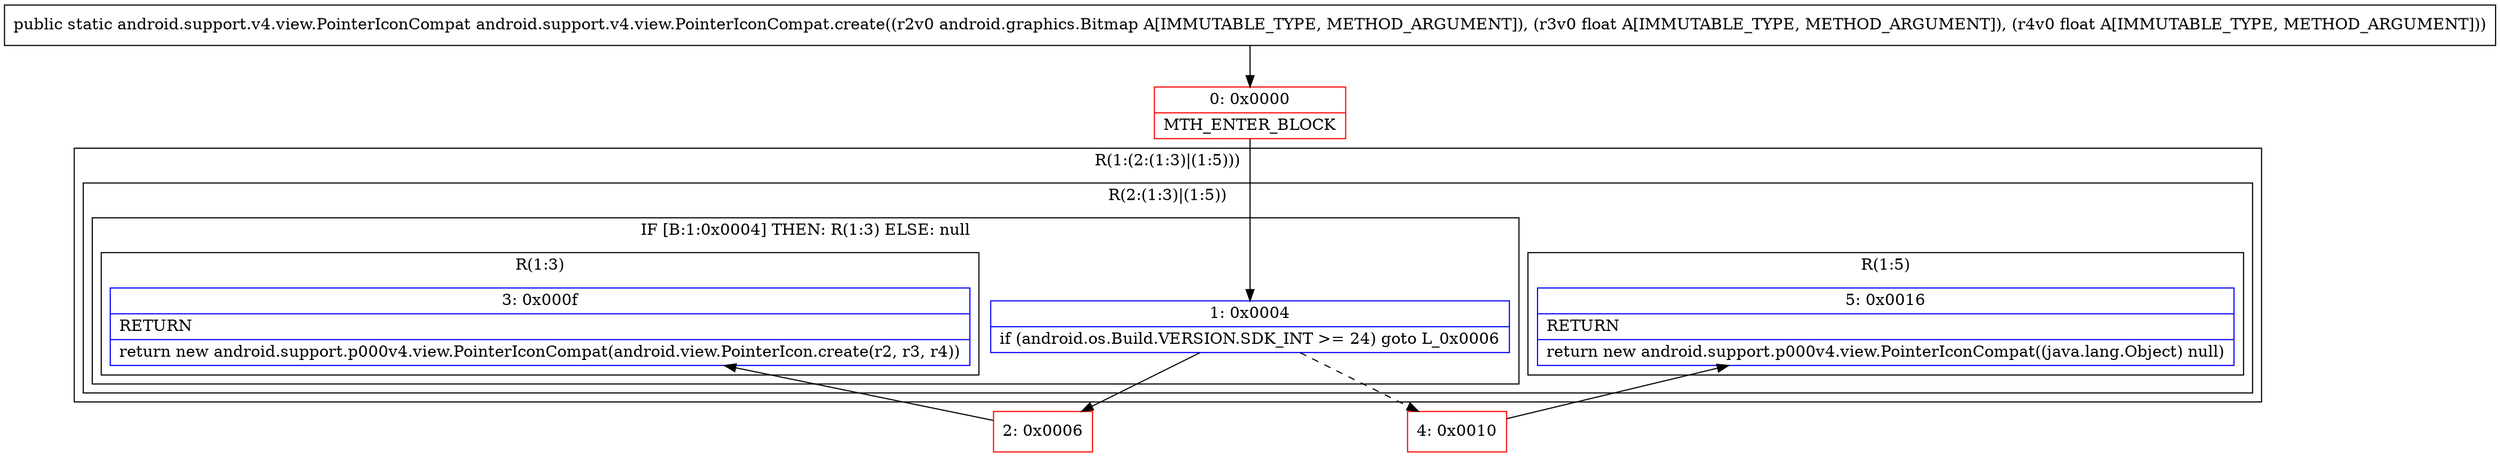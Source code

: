 digraph "CFG forandroid.support.v4.view.PointerIconCompat.create(Landroid\/graphics\/Bitmap;FF)Landroid\/support\/v4\/view\/PointerIconCompat;" {
subgraph cluster_Region_150532999 {
label = "R(1:(2:(1:3)|(1:5)))";
node [shape=record,color=blue];
subgraph cluster_Region_1485038051 {
label = "R(2:(1:3)|(1:5))";
node [shape=record,color=blue];
subgraph cluster_IfRegion_1844651844 {
label = "IF [B:1:0x0004] THEN: R(1:3) ELSE: null";
node [shape=record,color=blue];
Node_1 [shape=record,label="{1\:\ 0x0004|if (android.os.Build.VERSION.SDK_INT \>= 24) goto L_0x0006\l}"];
subgraph cluster_Region_603123809 {
label = "R(1:3)";
node [shape=record,color=blue];
Node_3 [shape=record,label="{3\:\ 0x000f|RETURN\l|return new android.support.p000v4.view.PointerIconCompat(android.view.PointerIcon.create(r2, r3, r4))\l}"];
}
}
subgraph cluster_Region_1826184019 {
label = "R(1:5)";
node [shape=record,color=blue];
Node_5 [shape=record,label="{5\:\ 0x0016|RETURN\l|return new android.support.p000v4.view.PointerIconCompat((java.lang.Object) null)\l}"];
}
}
}
Node_0 [shape=record,color=red,label="{0\:\ 0x0000|MTH_ENTER_BLOCK\l}"];
Node_2 [shape=record,color=red,label="{2\:\ 0x0006}"];
Node_4 [shape=record,color=red,label="{4\:\ 0x0010}"];
MethodNode[shape=record,label="{public static android.support.v4.view.PointerIconCompat android.support.v4.view.PointerIconCompat.create((r2v0 android.graphics.Bitmap A[IMMUTABLE_TYPE, METHOD_ARGUMENT]), (r3v0 float A[IMMUTABLE_TYPE, METHOD_ARGUMENT]), (r4v0 float A[IMMUTABLE_TYPE, METHOD_ARGUMENT])) }"];
MethodNode -> Node_0;
Node_1 -> Node_2;
Node_1 -> Node_4[style=dashed];
Node_0 -> Node_1;
Node_2 -> Node_3;
Node_4 -> Node_5;
}

